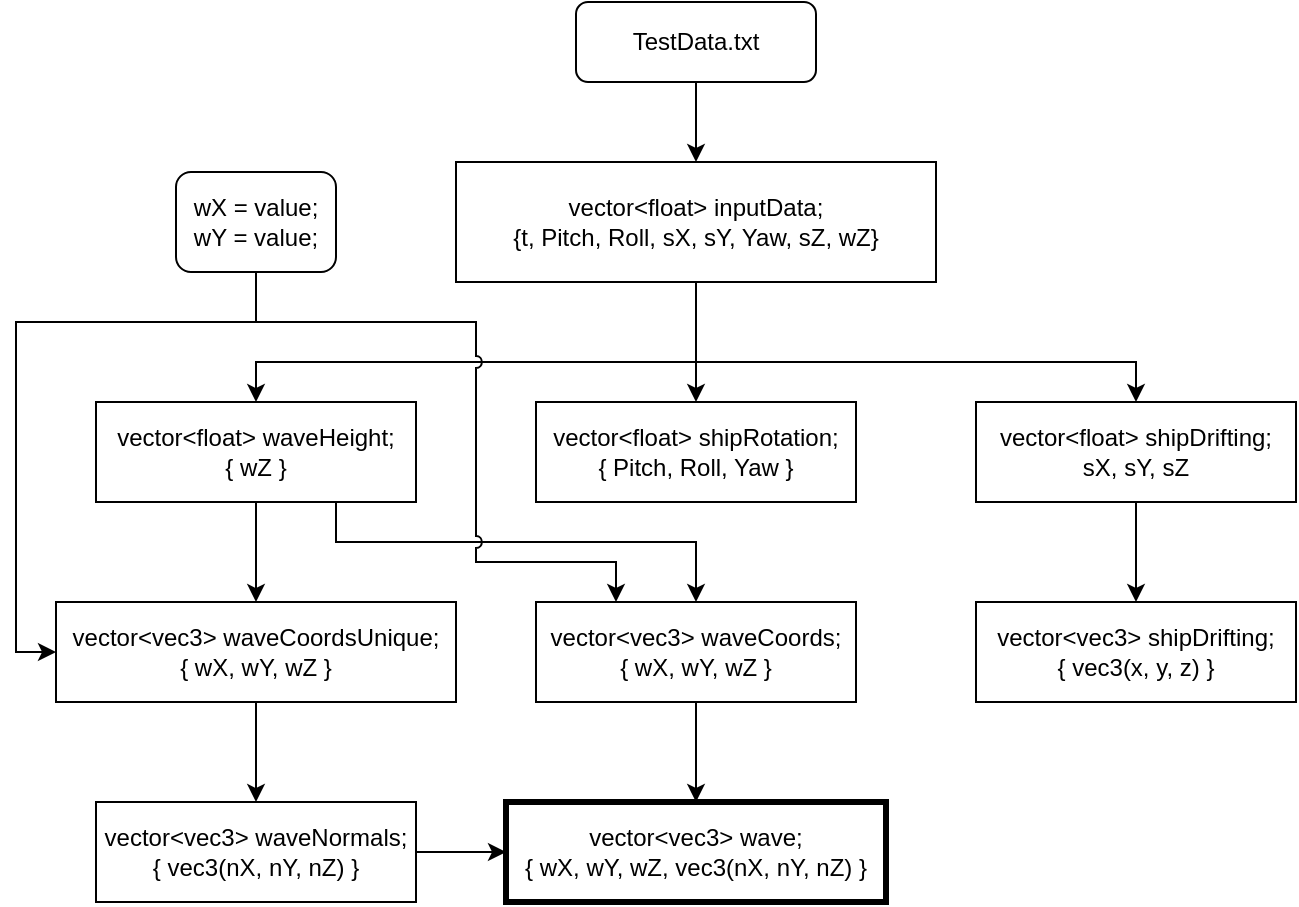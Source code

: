 <mxfile version="19.0.0" type="device"><diagram id="iokYQOpSGoNDP8fQykUN" name="Страница 1"><mxGraphModel dx="789" dy="437" grid="1" gridSize="10" guides="1" tooltips="1" connect="1" arrows="1" fold="1" page="1" pageScale="1" pageWidth="850" pageHeight="1100" math="0" shadow="0"><root><mxCell id="0"/><mxCell id="1" parent="0"/><mxCell id="-L_mP9QsIq0FaNqGGHBW-24" style="edgeStyle=orthogonalEdgeStyle;rounded=0;orthogonalLoop=1;jettySize=auto;html=1;exitX=0.5;exitY=1;exitDx=0;exitDy=0;entryX=0.5;entryY=0;entryDx=0;entryDy=0;" edge="1" parent="1" source="-L_mP9QsIq0FaNqGGHBW-1" target="-L_mP9QsIq0FaNqGGHBW-16"><mxGeometry relative="1" as="geometry"><Array as="points"><mxPoint x="440" y="300"/><mxPoint x="220" y="300"/></Array></mxGeometry></mxCell><mxCell id="-L_mP9QsIq0FaNqGGHBW-25" style="edgeStyle=orthogonalEdgeStyle;rounded=0;orthogonalLoop=1;jettySize=auto;html=1;exitX=0.5;exitY=1;exitDx=0;exitDy=0;entryX=0.5;entryY=0;entryDx=0;entryDy=0;" edge="1" parent="1" source="-L_mP9QsIq0FaNqGGHBW-1" target="-L_mP9QsIq0FaNqGGHBW-14"><mxGeometry relative="1" as="geometry"><Array as="points"><mxPoint x="440" y="300"/><mxPoint x="660" y="300"/></Array></mxGeometry></mxCell><mxCell id="-L_mP9QsIq0FaNqGGHBW-26" style="edgeStyle=orthogonalEdgeStyle;rounded=0;orthogonalLoop=1;jettySize=auto;html=1;exitX=0.5;exitY=1;exitDx=0;exitDy=0;entryX=0.5;entryY=0;entryDx=0;entryDy=0;" edge="1" parent="1" source="-L_mP9QsIq0FaNqGGHBW-1" target="-L_mP9QsIq0FaNqGGHBW-2"><mxGeometry relative="1" as="geometry"/></mxCell><mxCell id="-L_mP9QsIq0FaNqGGHBW-1" value="vector&amp;lt;float&amp;gt; inputData;&lt;br&gt;{t, Pitch, Roll, sX, sY, Yaw, sZ, wZ}" style="rounded=0;whiteSpace=wrap;html=1;" vertex="1" parent="1"><mxGeometry x="320" y="200" width="240" height="60" as="geometry"/></mxCell><mxCell id="-L_mP9QsIq0FaNqGGHBW-2" value="vector&amp;lt;float&amp;gt; shipRotation;&lt;br&gt;{ Pitch, Roll, Yaw }" style="rounded=0;whiteSpace=wrap;html=1;" vertex="1" parent="1"><mxGeometry x="360" y="320" width="160" height="50" as="geometry"/></mxCell><mxCell id="-L_mP9QsIq0FaNqGGHBW-22" style="edgeStyle=orthogonalEdgeStyle;rounded=0;orthogonalLoop=1;jettySize=auto;html=1;exitX=0.5;exitY=1;exitDx=0;exitDy=0;entryX=0.5;entryY=0;entryDx=0;entryDy=0;" edge="1" parent="1" source="-L_mP9QsIq0FaNqGGHBW-14" target="-L_mP9QsIq0FaNqGGHBW-15"><mxGeometry relative="1" as="geometry"/></mxCell><mxCell id="-L_mP9QsIq0FaNqGGHBW-14" value="vector&amp;lt;float&amp;gt; shipDrifting;&lt;br&gt;sX, sY, sZ" style="rounded=0;whiteSpace=wrap;html=1;" vertex="1" parent="1"><mxGeometry x="580" y="320" width="160" height="50" as="geometry"/></mxCell><mxCell id="-L_mP9QsIq0FaNqGGHBW-15" value="vector&amp;lt;vec3&amp;gt; shipDrifting;&lt;br&gt;{ vec3(x, y, z) }" style="rounded=0;whiteSpace=wrap;html=1;" vertex="1" parent="1"><mxGeometry x="580" y="420" width="160" height="50" as="geometry"/></mxCell><mxCell id="-L_mP9QsIq0FaNqGGHBW-38" style="edgeStyle=orthogonalEdgeStyle;rounded=0;jumpStyle=arc;orthogonalLoop=1;jettySize=auto;html=1;entryX=0.5;entryY=0;entryDx=0;entryDy=0;strokeColor=default;" edge="1" parent="1" source="-L_mP9QsIq0FaNqGGHBW-16" target="-L_mP9QsIq0FaNqGGHBW-18"><mxGeometry relative="1" as="geometry"/></mxCell><mxCell id="-L_mP9QsIq0FaNqGGHBW-39" style="edgeStyle=orthogonalEdgeStyle;rounded=0;jumpStyle=arc;orthogonalLoop=1;jettySize=auto;html=1;entryX=0.5;entryY=0;entryDx=0;entryDy=0;strokeColor=default;" edge="1" parent="1" source="-L_mP9QsIq0FaNqGGHBW-16" target="-L_mP9QsIq0FaNqGGHBW-17"><mxGeometry relative="1" as="geometry"><Array as="points"><mxPoint x="260" y="390"/><mxPoint x="440" y="390"/></Array></mxGeometry></mxCell><mxCell id="-L_mP9QsIq0FaNqGGHBW-16" value="vector&amp;lt;float&amp;gt; waveHeight;&lt;br&gt;{ wZ }" style="rounded=0;whiteSpace=wrap;html=1;" vertex="1" parent="1"><mxGeometry x="140" y="320" width="160" height="50" as="geometry"/></mxCell><mxCell id="-L_mP9QsIq0FaNqGGHBW-42" style="edgeStyle=orthogonalEdgeStyle;rounded=0;jumpStyle=arc;orthogonalLoop=1;jettySize=auto;html=1;entryX=0.5;entryY=0;entryDx=0;entryDy=0;strokeColor=default;" edge="1" parent="1" source="-L_mP9QsIq0FaNqGGHBW-17" target="-L_mP9QsIq0FaNqGGHBW-40"><mxGeometry relative="1" as="geometry"/></mxCell><mxCell id="-L_mP9QsIq0FaNqGGHBW-17" value="vector&amp;lt;vec3&amp;gt; waveCoords;&lt;br&gt;{ wX, wY, wZ&amp;nbsp;}" style="rounded=0;whiteSpace=wrap;html=1;" vertex="1" parent="1"><mxGeometry x="360" y="420" width="160" height="50" as="geometry"/></mxCell><mxCell id="-L_mP9QsIq0FaNqGGHBW-23" style="edgeStyle=orthogonalEdgeStyle;rounded=0;orthogonalLoop=1;jettySize=auto;html=1;entryX=0.5;entryY=0;entryDx=0;entryDy=0;" edge="1" parent="1" source="-L_mP9QsIq0FaNqGGHBW-18" target="-L_mP9QsIq0FaNqGGHBW-21"><mxGeometry relative="1" as="geometry"/></mxCell><mxCell id="-L_mP9QsIq0FaNqGGHBW-18" value="vector&amp;lt;vec3&amp;gt; waveCoordsUnique;&lt;br&gt;{ wX, wY, wZ }" style="rounded=0;whiteSpace=wrap;html=1;" vertex="1" parent="1"><mxGeometry x="120" y="420" width="200" height="50" as="geometry"/></mxCell><mxCell id="-L_mP9QsIq0FaNqGGHBW-41" style="edgeStyle=orthogonalEdgeStyle;rounded=0;jumpStyle=arc;orthogonalLoop=1;jettySize=auto;html=1;entryX=0.5;entryY=0;entryDx=0;entryDy=0;strokeColor=default;" edge="1" parent="1" source="-L_mP9QsIq0FaNqGGHBW-20" target="-L_mP9QsIq0FaNqGGHBW-1"><mxGeometry relative="1" as="geometry"/></mxCell><mxCell id="-L_mP9QsIq0FaNqGGHBW-20" value="&lt;span style=&quot;&quot;&gt;TestData.txt&lt;/span&gt;" style="rounded=1;whiteSpace=wrap;html=1;" vertex="1" parent="1"><mxGeometry x="380" y="120" width="120" height="40" as="geometry"/></mxCell><mxCell id="-L_mP9QsIq0FaNqGGHBW-43" style="edgeStyle=orthogonalEdgeStyle;rounded=0;jumpStyle=arc;orthogonalLoop=1;jettySize=auto;html=1;entryX=0;entryY=0.5;entryDx=0;entryDy=0;strokeColor=default;" edge="1" parent="1" source="-L_mP9QsIq0FaNqGGHBW-21" target="-L_mP9QsIq0FaNqGGHBW-40"><mxGeometry relative="1" as="geometry"/></mxCell><mxCell id="-L_mP9QsIq0FaNqGGHBW-21" value="vector&amp;lt;vec3&amp;gt; waveNormals;&lt;br&gt;{ vec3(nX, nY, nZ) }" style="rounded=0;whiteSpace=wrap;html=1;" vertex="1" parent="1"><mxGeometry x="140" y="520" width="160" height="50" as="geometry"/></mxCell><mxCell id="-L_mP9QsIq0FaNqGGHBW-36" style="edgeStyle=orthogonalEdgeStyle;rounded=0;jumpStyle=arc;orthogonalLoop=1;jettySize=auto;html=1;entryX=0.25;entryY=0;entryDx=0;entryDy=0;strokeColor=default;" edge="1" parent="1" source="-L_mP9QsIq0FaNqGGHBW-27" target="-L_mP9QsIq0FaNqGGHBW-17"><mxGeometry relative="1" as="geometry"><Array as="points"><mxPoint x="220" y="280"/><mxPoint x="330" y="280"/><mxPoint x="330" y="400"/><mxPoint x="400" y="400"/></Array></mxGeometry></mxCell><mxCell id="-L_mP9QsIq0FaNqGGHBW-37" style="edgeStyle=orthogonalEdgeStyle;rounded=0;jumpStyle=arc;orthogonalLoop=1;jettySize=auto;html=1;entryX=0;entryY=0.5;entryDx=0;entryDy=0;strokeColor=default;" edge="1" parent="1" source="-L_mP9QsIq0FaNqGGHBW-27" target="-L_mP9QsIq0FaNqGGHBW-18"><mxGeometry relative="1" as="geometry"><Array as="points"><mxPoint x="220" y="280"/><mxPoint x="100" y="280"/><mxPoint x="100" y="445"/></Array></mxGeometry></mxCell><mxCell id="-L_mP9QsIq0FaNqGGHBW-27" value="&lt;span style=&quot;&quot;&gt;wX = value;&lt;br&gt;wY = value;&lt;br&gt;&lt;/span&gt;" style="rounded=1;whiteSpace=wrap;html=1;" vertex="1" parent="1"><mxGeometry x="180" y="205" width="80" height="50" as="geometry"/></mxCell><mxCell id="-L_mP9QsIq0FaNqGGHBW-40" value="vector&amp;lt;vec3&amp;gt; wave;&lt;br&gt;{ wX, wY, wZ, vec3(nX, nY, nZ) }" style="rounded=0;whiteSpace=wrap;html=1;strokeWidth=3;" vertex="1" parent="1"><mxGeometry x="345" y="520" width="190" height="50" as="geometry"/></mxCell></root></mxGraphModel></diagram></mxfile>